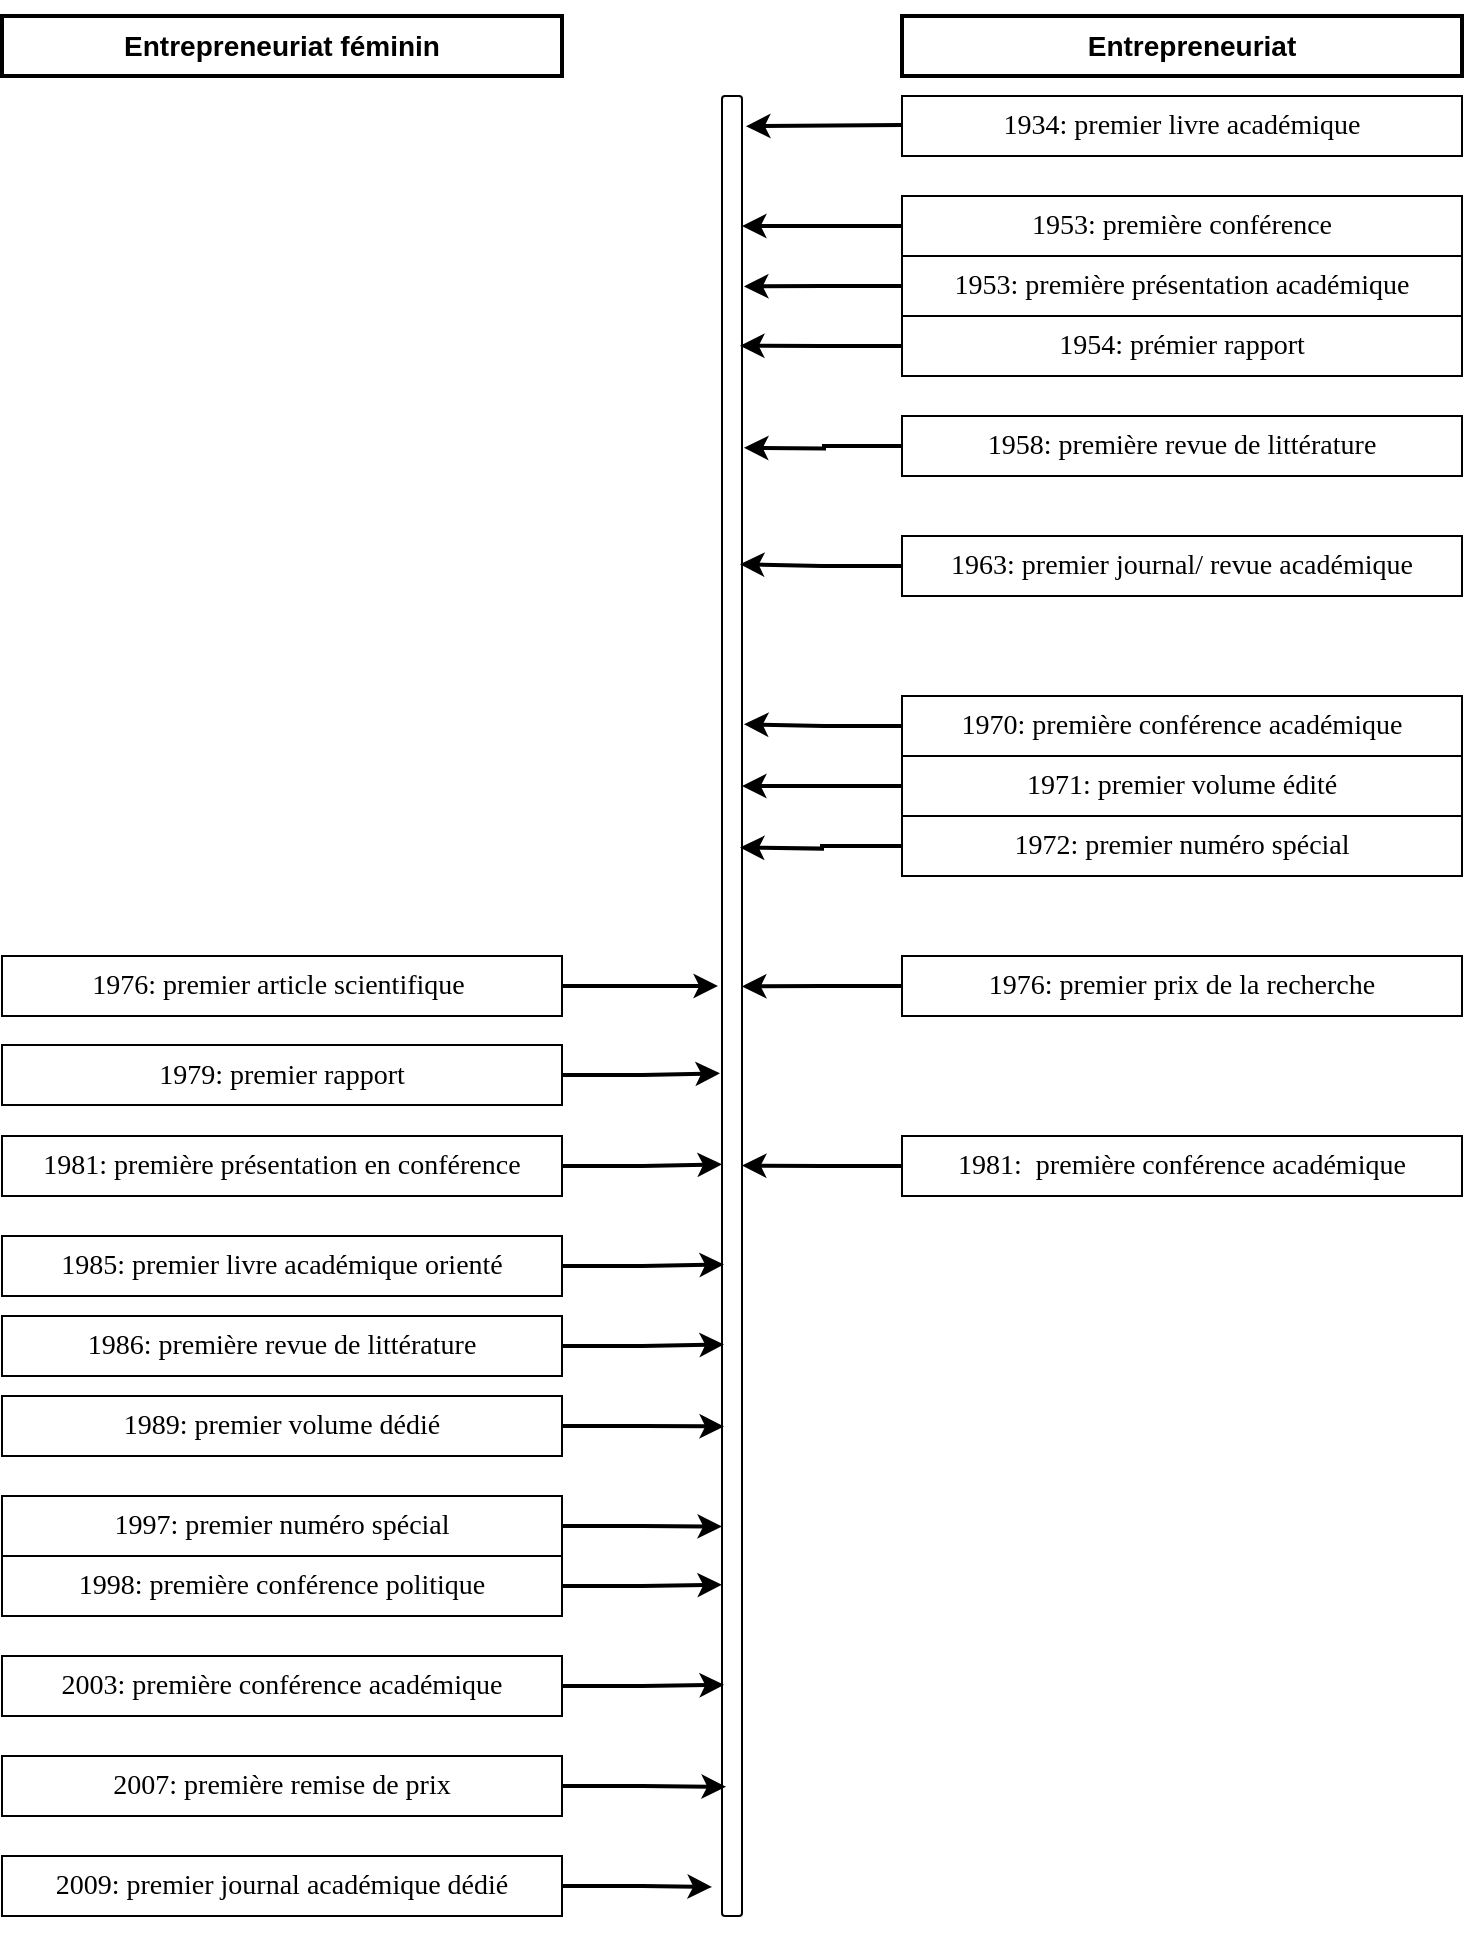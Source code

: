 <mxfile version="20.8.16" type="github">
  <diagram name="Page-1" id="kxPQBd4SaF__wtYdb1RR">
    <mxGraphModel dx="880" dy="484" grid="1" gridSize="10" guides="1" tooltips="1" connect="1" arrows="1" fold="1" page="1" pageScale="1" pageWidth="827" pageHeight="1169" math="0" shadow="0">
      <root>
        <mxCell id="0" />
        <mxCell id="1" parent="0" />
        <mxCell id="5SdZK2xEEZFwPjjDHowP-1" value="&lt;p align=&quot;center&quot; class=&quot;MsoNormal&quot; style=&quot;font-size: 14px;&quot;&gt;Entrepreneuriat&lt;/p&gt;" style="text;html=1;strokeColor=none;fillColor=none;align=center;verticalAlign=middle;whiteSpace=wrap;rounded=0;strokeWidth=1;fontSize=14;fontStyle=1" vertex="1" parent="1">
          <mxGeometry x="580" y="40" width="170" height="30" as="geometry" />
        </mxCell>
        <mxCell id="5SdZK2xEEZFwPjjDHowP-3" value="" style="rounded=0;whiteSpace=wrap;html=1;strokeWidth=2;fontSize=14;fillColor=none;" vertex="1" parent="1">
          <mxGeometry x="520" y="40" width="280" height="30" as="geometry" />
        </mxCell>
        <mxCell id="5SdZK2xEEZFwPjjDHowP-5" value="&lt;p align=&quot;center&quot; class=&quot;MsoNormal&quot; style=&quot;font-size: 14px;&quot;&gt;1934: premier livre académique&lt;/p&gt;" style="rounded=0;whiteSpace=wrap;html=1;strokeWidth=1;fontSize=14;fillColor=none;fontFamily=Georgia;" vertex="1" parent="1">
          <mxGeometry x="520" y="80" width="280" height="30" as="geometry" />
        </mxCell>
        <mxCell id="5SdZK2xEEZFwPjjDHowP-27" style="edgeStyle=orthogonalEdgeStyle;rounded=0;orthogonalLoop=1;jettySize=auto;html=1;entryX=1;entryY=0.116;entryDx=0;entryDy=0;entryPerimeter=0;strokeWidth=2;fontSize=14;" edge="1" parent="1" source="5SdZK2xEEZFwPjjDHowP-6">
          <mxGeometry relative="1" as="geometry">
            <mxPoint x="439.98" y="144.96" as="targetPoint" />
          </mxGeometry>
        </mxCell>
        <mxCell id="5SdZK2xEEZFwPjjDHowP-6" value="&lt;p align=&quot;center&quot; class=&quot;MsoNormal&quot;&gt;1953: première conférence&lt;/p&gt;" style="rounded=0;whiteSpace=wrap;html=1;strokeWidth=1;fontSize=14;fillColor=none;fontFamily=Georgia;" vertex="1" parent="1">
          <mxGeometry x="520" y="130" width="280" height="30" as="geometry" />
        </mxCell>
        <mxCell id="5SdZK2xEEZFwPjjDHowP-28" style="edgeStyle=orthogonalEdgeStyle;rounded=0;orthogonalLoop=1;jettySize=auto;html=1;entryX=1.1;entryY=0.17;entryDx=0;entryDy=0;entryPerimeter=0;strokeWidth=2;fontSize=14;" edge="1" parent="1" source="5SdZK2xEEZFwPjjDHowP-7">
          <mxGeometry relative="1" as="geometry">
            <mxPoint x="440.978" y="175.2" as="targetPoint" />
          </mxGeometry>
        </mxCell>
        <mxCell id="5SdZK2xEEZFwPjjDHowP-7" value="&lt;p align=&quot;center&quot; class=&quot;MsoNormal&quot;&gt;1953: première présentation académique&lt;/p&gt;" style="rounded=0;whiteSpace=wrap;html=1;strokeWidth=1;fontSize=14;fillColor=none;fontFamily=Georgia;" vertex="1" parent="1">
          <mxGeometry x="520" y="160" width="280" height="30" as="geometry" />
        </mxCell>
        <mxCell id="5SdZK2xEEZFwPjjDHowP-29" style="edgeStyle=orthogonalEdgeStyle;rounded=0;orthogonalLoop=1;jettySize=auto;html=1;entryX=0.9;entryY=0.223;entryDx=0;entryDy=0;entryPerimeter=0;strokeWidth=2;fontSize=14;" edge="1" parent="1" source="5SdZK2xEEZFwPjjDHowP-8">
          <mxGeometry relative="1" as="geometry">
            <mxPoint x="438.982" y="204.88" as="targetPoint" />
          </mxGeometry>
        </mxCell>
        <mxCell id="5SdZK2xEEZFwPjjDHowP-8" value="&lt;p align=&quot;center&quot; class=&quot;MsoNormal&quot;&gt;1954: prémier rapport&lt;/p&gt;" style="rounded=0;whiteSpace=wrap;html=1;strokeWidth=1;fontSize=14;fillColor=none;fontFamily=Georgia;" vertex="1" parent="1">
          <mxGeometry x="520" y="190" width="280" height="30" as="geometry" />
        </mxCell>
        <mxCell id="5SdZK2xEEZFwPjjDHowP-30" style="edgeStyle=orthogonalEdgeStyle;rounded=0;orthogonalLoop=1;jettySize=auto;html=1;entryX=1.1;entryY=0.314;entryDx=0;entryDy=0;entryPerimeter=0;strokeWidth=2;fontSize=14;" edge="1" parent="1" source="5SdZK2xEEZFwPjjDHowP-9">
          <mxGeometry relative="1" as="geometry">
            <mxPoint x="440.978" y="255.84" as="targetPoint" />
          </mxGeometry>
        </mxCell>
        <mxCell id="5SdZK2xEEZFwPjjDHowP-9" value="&lt;p align=&quot;center&quot; class=&quot;MsoNormal&quot;&gt;1958: première revue de littérature&lt;/p&gt;" style="rounded=0;whiteSpace=wrap;html=1;strokeWidth=1;fontSize=14;fillColor=none;fontFamily=Georgia;" vertex="1" parent="1">
          <mxGeometry x="520" y="240" width="280" height="30" as="geometry" />
        </mxCell>
        <mxCell id="5SdZK2xEEZFwPjjDHowP-31" style="edgeStyle=orthogonalEdgeStyle;rounded=0;orthogonalLoop=1;jettySize=auto;html=1;entryX=0.9;entryY=0.418;entryDx=0;entryDy=0;entryPerimeter=0;strokeWidth=2;fontSize=14;" edge="1" parent="1" source="5SdZK2xEEZFwPjjDHowP-10">
          <mxGeometry relative="1" as="geometry">
            <mxPoint x="438.982" y="314.08" as="targetPoint" />
          </mxGeometry>
        </mxCell>
        <mxCell id="5SdZK2xEEZFwPjjDHowP-10" value="&lt;p align=&quot;center&quot; class=&quot;MsoNormal&quot;&gt;1963: premier journal/ revue académique&lt;/p&gt;" style="rounded=0;whiteSpace=wrap;html=1;strokeWidth=1;fontSize=14;fillColor=none;fontFamily=Georgia;" vertex="1" parent="1">
          <mxGeometry x="520" y="300" width="280" height="30" as="geometry" />
        </mxCell>
        <mxCell id="5SdZK2xEEZFwPjjDHowP-32" style="edgeStyle=orthogonalEdgeStyle;rounded=0;orthogonalLoop=1;jettySize=auto;html=1;entryX=1.1;entryY=0.561;entryDx=0;entryDy=0;entryPerimeter=0;strokeWidth=2;fontSize=14;" edge="1" parent="1" source="5SdZK2xEEZFwPjjDHowP-11">
          <mxGeometry relative="1" as="geometry">
            <mxPoint x="440.978" y="394.16" as="targetPoint" />
          </mxGeometry>
        </mxCell>
        <mxCell id="5SdZK2xEEZFwPjjDHowP-11" value="&lt;p align=&quot;center&quot; class=&quot;MsoNormal&quot;&gt;1970: première conférence académique&lt;/p&gt;" style="rounded=0;whiteSpace=wrap;html=1;strokeWidth=1;fontSize=14;fillColor=none;fontFamily=Georgia;" vertex="1" parent="1">
          <mxGeometry x="520" y="380" width="280" height="30" as="geometry" />
        </mxCell>
        <mxCell id="5SdZK2xEEZFwPjjDHowP-33" style="edgeStyle=orthogonalEdgeStyle;rounded=0;orthogonalLoop=1;jettySize=auto;html=1;entryX=1;entryY=0.616;entryDx=0;entryDy=0;entryPerimeter=0;strokeWidth=2;fontSize=14;" edge="1" parent="1" source="5SdZK2xEEZFwPjjDHowP-12">
          <mxGeometry relative="1" as="geometry">
            <mxPoint x="439.98" y="424.96" as="targetPoint" />
          </mxGeometry>
        </mxCell>
        <mxCell id="5SdZK2xEEZFwPjjDHowP-12" value="&lt;p align=&quot;center&quot; class=&quot;MsoNormal&quot;&gt;1971: premier volume édité&lt;/p&gt;" style="rounded=0;whiteSpace=wrap;html=1;strokeWidth=1;fontSize=14;fillColor=none;fontFamily=Georgia;" vertex="1" parent="1">
          <mxGeometry x="520" y="410" width="280" height="30" as="geometry" />
        </mxCell>
        <mxCell id="5SdZK2xEEZFwPjjDHowP-34" style="edgeStyle=orthogonalEdgeStyle;rounded=0;orthogonalLoop=1;jettySize=auto;html=1;entryX=0.9;entryY=0.671;entryDx=0;entryDy=0;entryPerimeter=0;strokeWidth=2;fontSize=14;" edge="1" parent="1" source="5SdZK2xEEZFwPjjDHowP-13">
          <mxGeometry relative="1" as="geometry">
            <mxPoint x="438.982" y="455.76" as="targetPoint" />
          </mxGeometry>
        </mxCell>
        <mxCell id="5SdZK2xEEZFwPjjDHowP-13" value="&lt;p align=&quot;center&quot; class=&quot;MsoNormal&quot;&gt;1972: premier numéro spécial&lt;/p&gt;" style="rounded=0;whiteSpace=wrap;html=1;strokeWidth=1;fontSize=14;fillColor=none;fontFamily=Georgia;" vertex="1" parent="1">
          <mxGeometry x="520" y="440" width="280" height="30" as="geometry" />
        </mxCell>
        <mxCell id="5SdZK2xEEZFwPjjDHowP-35" style="edgeStyle=orthogonalEdgeStyle;rounded=0;orthogonalLoop=1;jettySize=auto;html=1;entryX=1;entryY=0.795;entryDx=0;entryDy=0;entryPerimeter=0;strokeWidth=2;fontSize=14;" edge="1" parent="1" source="5SdZK2xEEZFwPjjDHowP-14">
          <mxGeometry relative="1" as="geometry">
            <mxPoint x="439.98" y="525.2" as="targetPoint" />
          </mxGeometry>
        </mxCell>
        <mxCell id="5SdZK2xEEZFwPjjDHowP-14" value="&lt;p align=&quot;center&quot; class=&quot;MsoNormal&quot;&gt;1976: premier prix de la recherche&lt;/p&gt;" style="rounded=0;whiteSpace=wrap;html=1;strokeWidth=1;fontSize=14;fillColor=none;fontFamily=Georgia;" vertex="1" parent="1">
          <mxGeometry x="520" y="510" width="280" height="30" as="geometry" />
        </mxCell>
        <mxCell id="5SdZK2xEEZFwPjjDHowP-36" style="edgeStyle=orthogonalEdgeStyle;rounded=0;orthogonalLoop=1;jettySize=auto;html=1;entryX=1;entryY=0.955;entryDx=0;entryDy=0;entryPerimeter=0;strokeWidth=2;fontSize=14;" edge="1" parent="1" source="5SdZK2xEEZFwPjjDHowP-15">
          <mxGeometry relative="1" as="geometry">
            <mxPoint x="439.98" y="614.8" as="targetPoint" />
          </mxGeometry>
        </mxCell>
        <mxCell id="5SdZK2xEEZFwPjjDHowP-15" value="&lt;p align=&quot;center&quot; class=&quot;MsoNormal&quot;&gt;1981:&amp;nbsp; première conférence académique&lt;/p&gt;" style="rounded=0;whiteSpace=wrap;html=1;strokeWidth=1;fontSize=14;fillColor=none;fontFamily=Georgia;" vertex="1" parent="1">
          <mxGeometry x="520" y="600" width="280" height="30" as="geometry" />
        </mxCell>
        <mxCell id="5SdZK2xEEZFwPjjDHowP-16" value="Entrepreneuriat féminin" style="rounded=0;whiteSpace=wrap;html=1;strokeWidth=2;fontSize=14;fillColor=none;fontStyle=1" vertex="1" parent="1">
          <mxGeometry x="70" y="40" width="280" height="30" as="geometry" />
        </mxCell>
        <mxCell id="5SdZK2xEEZFwPjjDHowP-19" value="" style="endArrow=classic;html=1;rounded=0;fontSize=14;entryX=1.2;entryY=0.027;entryDx=0;entryDy=0;entryPerimeter=0;strokeWidth=2;" edge="1" parent="1">
          <mxGeometry width="50" height="50" relative="1" as="geometry">
            <mxPoint x="520" y="94.5" as="sourcePoint" />
            <mxPoint x="441.976" y="95.12" as="targetPoint" />
          </mxGeometry>
        </mxCell>
        <mxCell id="5SdZK2xEEZFwPjjDHowP-37" value="" style="rounded=1;whiteSpace=wrap;html=1;strokeWidth=1;fontSize=14;fillColor=none;" vertex="1" parent="1">
          <mxGeometry x="430" y="80" width="10" height="910" as="geometry" />
        </mxCell>
        <mxCell id="5SdZK2xEEZFwPjjDHowP-49" style="edgeStyle=orthogonalEdgeStyle;rounded=0;orthogonalLoop=1;jettySize=auto;html=1;entryX=-0.2;entryY=0.489;entryDx=0;entryDy=0;entryPerimeter=0;strokeWidth=2;fontFamily=Georgia;fontSize=14;" edge="1" parent="1" source="5SdZK2xEEZFwPjjDHowP-38" target="5SdZK2xEEZFwPjjDHowP-37">
          <mxGeometry relative="1" as="geometry" />
        </mxCell>
        <mxCell id="5SdZK2xEEZFwPjjDHowP-38" value="&lt;p align=&quot;center&quot; class=&quot;MsoNormal&quot;&gt;1976: premier article scientifique&amp;nbsp;&lt;br&gt;&lt;/p&gt;" style="rounded=0;whiteSpace=wrap;html=1;strokeWidth=1;fontSize=14;fillColor=none;fontFamily=Georgia;" vertex="1" parent="1">
          <mxGeometry x="70" y="510" width="280" height="30" as="geometry" />
        </mxCell>
        <mxCell id="5SdZK2xEEZFwPjjDHowP-59" style="edgeStyle=orthogonalEdgeStyle;rounded=0;orthogonalLoop=1;jettySize=auto;html=1;entryX=-0.1;entryY=0.537;entryDx=0;entryDy=0;entryPerimeter=0;strokeWidth=2;fontFamily=Georgia;fontSize=14;" edge="1" parent="1" source="5SdZK2xEEZFwPjjDHowP-39" target="5SdZK2xEEZFwPjjDHowP-37">
          <mxGeometry relative="1" as="geometry" />
        </mxCell>
        <mxCell id="5SdZK2xEEZFwPjjDHowP-39" value="&lt;p align=&quot;center&quot; class=&quot;MsoNormal&quot;&gt;1979: premier rapport&lt;/p&gt;" style="rounded=0;whiteSpace=wrap;html=1;strokeWidth=1;fontSize=14;fillColor=none;fontFamily=Georgia;" vertex="1" parent="1">
          <mxGeometry x="70" y="554.5" width="280" height="30" as="geometry" />
        </mxCell>
        <mxCell id="5SdZK2xEEZFwPjjDHowP-58" style="edgeStyle=orthogonalEdgeStyle;rounded=0;orthogonalLoop=1;jettySize=auto;html=1;entryX=0;entryY=0.587;entryDx=0;entryDy=0;entryPerimeter=0;strokeWidth=2;fontFamily=Georgia;fontSize=14;" edge="1" parent="1" source="5SdZK2xEEZFwPjjDHowP-40" target="5SdZK2xEEZFwPjjDHowP-37">
          <mxGeometry relative="1" as="geometry" />
        </mxCell>
        <mxCell id="5SdZK2xEEZFwPjjDHowP-40" value="&lt;p align=&quot;center&quot; class=&quot;MsoNormal&quot;&gt;1981: première présentation en conférence&lt;/p&gt;" style="rounded=0;whiteSpace=wrap;html=1;strokeWidth=1;fontSize=14;fillColor=none;fontFamily=Georgia;" vertex="1" parent="1">
          <mxGeometry x="70" y="600" width="280" height="30" as="geometry" />
        </mxCell>
        <mxCell id="5SdZK2xEEZFwPjjDHowP-57" style="edgeStyle=orthogonalEdgeStyle;rounded=0;orthogonalLoop=1;jettySize=auto;html=1;entryX=0.1;entryY=0.642;entryDx=0;entryDy=0;entryPerimeter=0;strokeWidth=2;fontFamily=Georgia;fontSize=14;" edge="1" parent="1" source="5SdZK2xEEZFwPjjDHowP-41" target="5SdZK2xEEZFwPjjDHowP-37">
          <mxGeometry relative="1" as="geometry" />
        </mxCell>
        <mxCell id="5SdZK2xEEZFwPjjDHowP-41" value="&lt;p align=&quot;center&quot; class=&quot;MsoNormal&quot;&gt;1985: premier livre académique orienté&lt;/p&gt;" style="rounded=0;whiteSpace=wrap;html=1;strokeWidth=1;fontSize=14;fillColor=none;fontFamily=Georgia;" vertex="1" parent="1">
          <mxGeometry x="70" y="650" width="280" height="30" as="geometry" />
        </mxCell>
        <mxCell id="5SdZK2xEEZFwPjjDHowP-56" style="edgeStyle=orthogonalEdgeStyle;rounded=0;orthogonalLoop=1;jettySize=auto;html=1;entryX=0.1;entryY=0.686;entryDx=0;entryDy=0;entryPerimeter=0;strokeWidth=2;fontFamily=Georgia;fontSize=14;" edge="1" parent="1" source="5SdZK2xEEZFwPjjDHowP-42" target="5SdZK2xEEZFwPjjDHowP-37">
          <mxGeometry relative="1" as="geometry" />
        </mxCell>
        <mxCell id="5SdZK2xEEZFwPjjDHowP-42" value="&lt;p align=&quot;center&quot; class=&quot;MsoNormal&quot;&gt;1986: première revue de littérature&lt;/p&gt;" style="rounded=0;whiteSpace=wrap;html=1;strokeWidth=1;fontSize=14;fillColor=none;fontFamily=Georgia;" vertex="1" parent="1">
          <mxGeometry x="70" y="690" width="280" height="30" as="geometry" />
        </mxCell>
        <mxCell id="5SdZK2xEEZFwPjjDHowP-55" style="edgeStyle=orthogonalEdgeStyle;rounded=0;orthogonalLoop=1;jettySize=auto;html=1;entryX=0.1;entryY=0.731;entryDx=0;entryDy=0;entryPerimeter=0;strokeWidth=2;fontFamily=Georgia;fontSize=14;" edge="1" parent="1" source="5SdZK2xEEZFwPjjDHowP-43" target="5SdZK2xEEZFwPjjDHowP-37">
          <mxGeometry relative="1" as="geometry" />
        </mxCell>
        <mxCell id="5SdZK2xEEZFwPjjDHowP-43" value="&lt;p align=&quot;center&quot; class=&quot;MsoNormal&quot;&gt;1989: premier volume dédié&lt;/p&gt;" style="rounded=0;whiteSpace=wrap;html=1;strokeWidth=1;fontSize=14;fillColor=none;fontFamily=Georgia;" vertex="1" parent="1">
          <mxGeometry x="70" y="730" width="280" height="30" as="geometry" />
        </mxCell>
        <mxCell id="5SdZK2xEEZFwPjjDHowP-54" style="edgeStyle=orthogonalEdgeStyle;rounded=0;orthogonalLoop=1;jettySize=auto;html=1;entryX=0;entryY=0.786;entryDx=0;entryDy=0;entryPerimeter=0;strokeWidth=2;fontFamily=Georgia;fontSize=14;" edge="1" parent="1" source="5SdZK2xEEZFwPjjDHowP-44" target="5SdZK2xEEZFwPjjDHowP-37">
          <mxGeometry relative="1" as="geometry" />
        </mxCell>
        <mxCell id="5SdZK2xEEZFwPjjDHowP-44" value="&lt;p align=&quot;center&quot; class=&quot;MsoNormal&quot;&gt;1997: premier numéro spécial&lt;/p&gt;" style="rounded=0;whiteSpace=wrap;html=1;strokeWidth=1;fontSize=14;fillColor=none;fontFamily=Georgia;" vertex="1" parent="1">
          <mxGeometry x="70" y="780" width="280" height="30" as="geometry" />
        </mxCell>
        <mxCell id="5SdZK2xEEZFwPjjDHowP-53" style="edgeStyle=orthogonalEdgeStyle;rounded=0;orthogonalLoop=1;jettySize=auto;html=1;entryX=0;entryY=0.818;entryDx=0;entryDy=0;entryPerimeter=0;strokeWidth=2;fontFamily=Georgia;fontSize=14;" edge="1" parent="1" source="5SdZK2xEEZFwPjjDHowP-45" target="5SdZK2xEEZFwPjjDHowP-37">
          <mxGeometry relative="1" as="geometry" />
        </mxCell>
        <mxCell id="5SdZK2xEEZFwPjjDHowP-45" value="&lt;p align=&quot;center&quot; class=&quot;MsoNormal&quot;&gt;1998: première conférence politique&lt;br&gt;&lt;/p&gt;" style="rounded=0;whiteSpace=wrap;html=1;strokeWidth=1;fontSize=14;fillColor=none;fontFamily=Georgia;" vertex="1" parent="1">
          <mxGeometry x="70" y="810" width="280" height="30" as="geometry" />
        </mxCell>
        <mxCell id="5SdZK2xEEZFwPjjDHowP-52" style="edgeStyle=orthogonalEdgeStyle;rounded=0;orthogonalLoop=1;jettySize=auto;html=1;entryX=0.1;entryY=0.873;entryDx=0;entryDy=0;entryPerimeter=0;strokeWidth=2;fontFamily=Georgia;fontSize=14;" edge="1" parent="1" source="5SdZK2xEEZFwPjjDHowP-46" target="5SdZK2xEEZFwPjjDHowP-37">
          <mxGeometry relative="1" as="geometry" />
        </mxCell>
        <mxCell id="5SdZK2xEEZFwPjjDHowP-46" value="&lt;p align=&quot;center&quot; class=&quot;MsoNormal&quot;&gt;2003: première conférence académique&lt;/p&gt;" style="rounded=0;whiteSpace=wrap;html=1;strokeWidth=1;fontSize=14;fillColor=none;fontFamily=Georgia;" vertex="1" parent="1">
          <mxGeometry x="70" y="860" width="280" height="30" as="geometry" />
        </mxCell>
        <mxCell id="5SdZK2xEEZFwPjjDHowP-51" style="edgeStyle=orthogonalEdgeStyle;rounded=0;orthogonalLoop=1;jettySize=auto;html=1;entryX=0.2;entryY=0.929;entryDx=0;entryDy=0;entryPerimeter=0;strokeWidth=2;fontFamily=Georgia;fontSize=14;" edge="1" parent="1" source="5SdZK2xEEZFwPjjDHowP-47" target="5SdZK2xEEZFwPjjDHowP-37">
          <mxGeometry relative="1" as="geometry" />
        </mxCell>
        <mxCell id="5SdZK2xEEZFwPjjDHowP-47" value="&lt;p align=&quot;center&quot; class=&quot;MsoNormal&quot;&gt;2007: première remise de prix&lt;/p&gt;" style="rounded=0;whiteSpace=wrap;html=1;strokeWidth=1;fontSize=14;fillColor=none;fontFamily=Georgia;" vertex="1" parent="1">
          <mxGeometry x="70" y="910" width="280" height="30" as="geometry" />
        </mxCell>
        <mxCell id="5SdZK2xEEZFwPjjDHowP-50" style="edgeStyle=orthogonalEdgeStyle;rounded=0;orthogonalLoop=1;jettySize=auto;html=1;exitX=1;exitY=0.5;exitDx=0;exitDy=0;entryX=-0.5;entryY=0.984;entryDx=0;entryDy=0;entryPerimeter=0;strokeWidth=2;fontFamily=Georgia;fontSize=14;" edge="1" parent="1" source="5SdZK2xEEZFwPjjDHowP-48" target="5SdZK2xEEZFwPjjDHowP-37">
          <mxGeometry relative="1" as="geometry" />
        </mxCell>
        <mxCell id="5SdZK2xEEZFwPjjDHowP-48" value="&lt;p align=&quot;center&quot; class=&quot;MsoNormal&quot;&gt;2009: premier journal académique dédié&lt;/p&gt;" style="rounded=0;whiteSpace=wrap;html=1;strokeWidth=1;fontSize=14;fillColor=none;fontFamily=Georgia;" vertex="1" parent="1">
          <mxGeometry x="70" y="960" width="280" height="30" as="geometry" />
        </mxCell>
      </root>
    </mxGraphModel>
  </diagram>
</mxfile>
